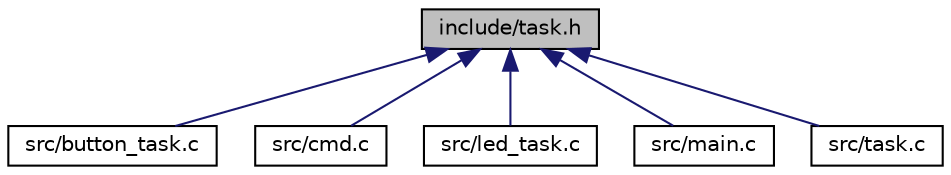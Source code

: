 digraph "include/task.h"
{
 // LATEX_PDF_SIZE
  edge [fontname="Helvetica",fontsize="10",labelfontname="Helvetica",labelfontsize="10"];
  node [fontname="Helvetica",fontsize="10",shape=record];
  Node1 [label="include/task.h",height=0.2,width=0.4,color="black", fillcolor="grey75", style="filled", fontcolor="black",tooltip="Definição da RTDB (Real-Time DataBase) e funções utilitárias para tasks."];
  Node1 -> Node2 [dir="back",color="midnightblue",fontsize="10",style="solid",fontname="Helvetica"];
  Node2 [label="src/button_task.c",height=0.2,width=0.4,color="black", fillcolor="white", style="filled",URL="$button__task_8c.html",tooltip="Funções usadas na task responsável pela leitura dos botões físicos e atualização da RTDB."];
  Node1 -> Node3 [dir="back",color="midnightblue",fontsize="10",style="solid",fontname="Helvetica"];
  Node3 [label="src/cmd.c",height=0.2,width=0.4,color="black", fillcolor="white", style="filled",URL="$cmd_8c.html",tooltip="Ficheiro para teste dos comandos do sistema SETR Mini-Projeto."];
  Node1 -> Node4 [dir="back",color="midnightblue",fontsize="10",style="solid",fontname="Helvetica"];
  Node4 [label="src/led_task.c",height=0.2,width=0.4,color="black", fillcolor="white", style="filled",URL="$led__task_8c.html",tooltip="Funções usadas na task responsável por controlar os LEDs do sistema."];
  Node1 -> Node5 [dir="back",color="midnightblue",fontsize="10",style="solid",fontname="Helvetica"];
  Node5 [label="src/main.c",height=0.2,width=0.4,color="black", fillcolor="white", style="filled",URL="$main_8c.html",tooltip="Ficheiro principal do projeto SETR Mini-Projeto."];
  Node1 -> Node6 [dir="back",color="midnightblue",fontsize="10",style="solid",fontname="Helvetica"];
  Node6 [label="src/task.c",height=0.2,width=0.4,color="black", fillcolor="white", style="filled",URL="$task_8c.html",tooltip="Funções usadas nas tasks do sistema SETR Mini-Projeto."];
}

